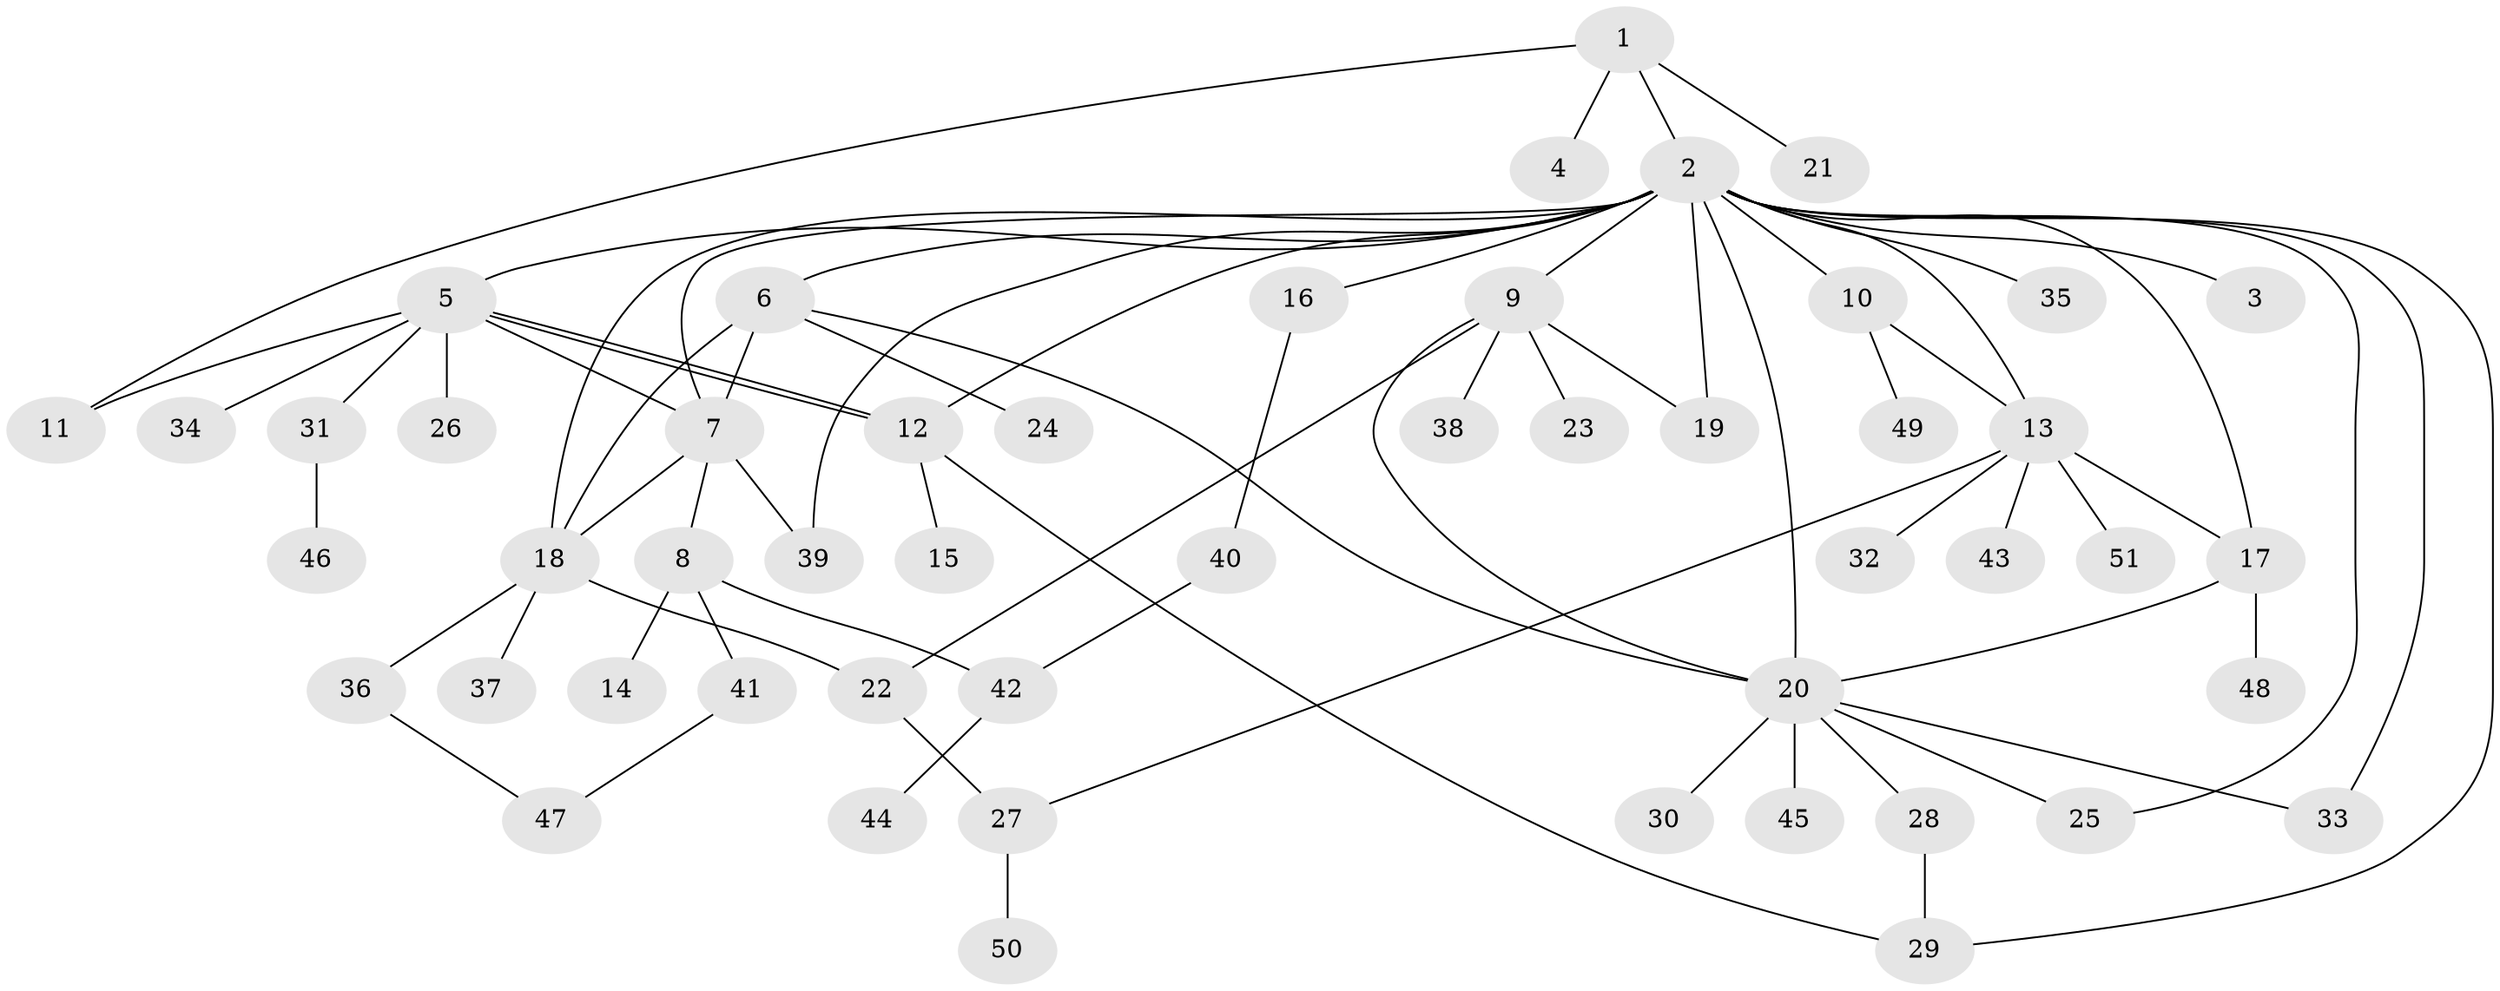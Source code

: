 // coarse degree distribution, {3: 0.07692307692307693, 18: 0.02564102564102564, 1: 0.46153846153846156, 8: 0.05128205128205128, 4: 0.10256410256410256, 5: 0.05128205128205128, 7: 0.02564102564102564, 2: 0.20512820512820512}
// Generated by graph-tools (version 1.1) at 2025/41/03/06/25 10:41:45]
// undirected, 51 vertices, 72 edges
graph export_dot {
graph [start="1"]
  node [color=gray90,style=filled];
  1;
  2;
  3;
  4;
  5;
  6;
  7;
  8;
  9;
  10;
  11;
  12;
  13;
  14;
  15;
  16;
  17;
  18;
  19;
  20;
  21;
  22;
  23;
  24;
  25;
  26;
  27;
  28;
  29;
  30;
  31;
  32;
  33;
  34;
  35;
  36;
  37;
  38;
  39;
  40;
  41;
  42;
  43;
  44;
  45;
  46;
  47;
  48;
  49;
  50;
  51;
  1 -- 2;
  1 -- 4;
  1 -- 11;
  1 -- 21;
  2 -- 3;
  2 -- 5;
  2 -- 6;
  2 -- 7;
  2 -- 9;
  2 -- 10;
  2 -- 12;
  2 -- 13;
  2 -- 16;
  2 -- 17;
  2 -- 18;
  2 -- 19;
  2 -- 20;
  2 -- 25;
  2 -- 29;
  2 -- 33;
  2 -- 35;
  2 -- 39;
  5 -- 7;
  5 -- 11;
  5 -- 12;
  5 -- 12;
  5 -- 26;
  5 -- 31;
  5 -- 34;
  6 -- 7;
  6 -- 18;
  6 -- 20;
  6 -- 24;
  7 -- 8;
  7 -- 18;
  7 -- 39;
  8 -- 14;
  8 -- 41;
  8 -- 42;
  9 -- 19;
  9 -- 20;
  9 -- 22;
  9 -- 23;
  9 -- 38;
  10 -- 13;
  10 -- 49;
  12 -- 15;
  12 -- 29;
  13 -- 17;
  13 -- 27;
  13 -- 32;
  13 -- 43;
  13 -- 51;
  16 -- 40;
  17 -- 20;
  17 -- 48;
  18 -- 22;
  18 -- 36;
  18 -- 37;
  20 -- 25;
  20 -- 28;
  20 -- 30;
  20 -- 33;
  20 -- 45;
  22 -- 27;
  27 -- 50;
  28 -- 29;
  31 -- 46;
  36 -- 47;
  40 -- 42;
  41 -- 47;
  42 -- 44;
}
